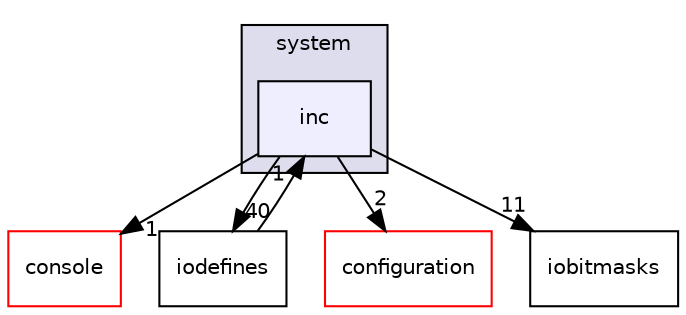 digraph "inc" {
  compound=true
  node [ fontsize="10", fontname="Helvetica"];
  edge [ labelfontsize="10", labelfontname="Helvetica"];
  subgraph clusterdir_911aa23d539fd7870138add75e49b79e {
    graph [ bgcolor="#ddddee", pencolor="black", label="system" fontname="Helvetica", fontsize="10", URL="dir_911aa23d539fd7870138add75e49b79e.html"]
  dir_27cea55f05f0185bfcda94798c7989b4 [shape=box, label="inc", style="filled", fillcolor="#eeeeff", pencolor="black", URL="dir_27cea55f05f0185bfcda94798c7989b4.html"];
  }
  dir_41a4f755a1e521e6a5e6f7f91ca685aa [shape=box label="console" fillcolor="white" style="filled" color="red" URL="dir_41a4f755a1e521e6a5e6f7f91ca685aa.html"];
  dir_1357925a6884fcc9d3b6305eb90d7daf [shape=box label="iodefines" URL="dir_1357925a6884fcc9d3b6305eb90d7daf.html"];
  dir_95f7b9d4854ca187ae337d299db232bb [shape=box label="configuration" fillcolor="white" style="filled" color="red" URL="dir_95f7b9d4854ca187ae337d299db232bb.html"];
  dir_190b92aba0b900415cc46ba79740f975 [shape=box label="iobitmasks" URL="dir_190b92aba0b900415cc46ba79740f975.html"];
  dir_1357925a6884fcc9d3b6305eb90d7daf->dir_27cea55f05f0185bfcda94798c7989b4 [headlabel="1", labeldistance=1.5 headhref="dir_000005_000022.html"];
  dir_27cea55f05f0185bfcda94798c7989b4->dir_41a4f755a1e521e6a5e6f7f91ca685aa [headlabel="1", labeldistance=1.5 headhref="dir_000022_000017.html"];
  dir_27cea55f05f0185bfcda94798c7989b4->dir_1357925a6884fcc9d3b6305eb90d7daf [headlabel="40", labeldistance=1.5 headhref="dir_000022_000005.html"];
  dir_27cea55f05f0185bfcda94798c7989b4->dir_95f7b9d4854ca187ae337d299db232bb [headlabel="2", labeldistance=1.5 headhref="dir_000022_000009.html"];
  dir_27cea55f05f0185bfcda94798c7989b4->dir_190b92aba0b900415cc46ba79740f975 [headlabel="11", labeldistance=1.5 headhref="dir_000022_000004.html"];
}
